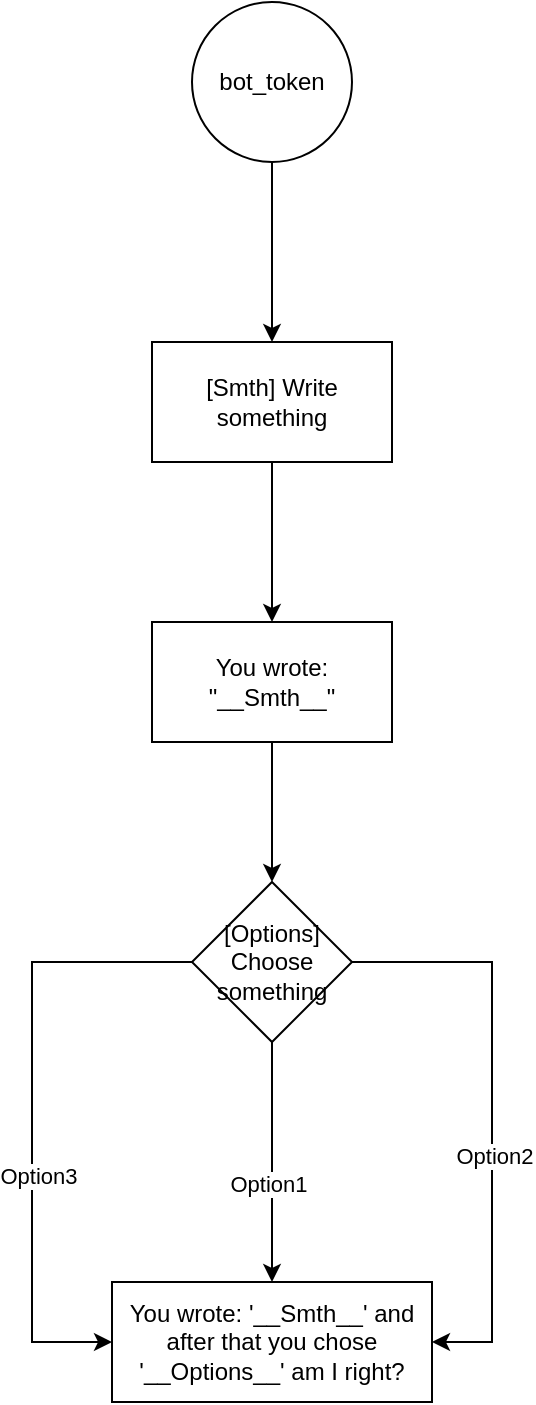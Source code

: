 <mxfile version="14.1.8" type="device"><diagram id="k8nKcqXf7WACGbEtAxAy" name="Страница 1"><mxGraphModel dx="1086" dy="806" grid="1" gridSize="10" guides="1" tooltips="1" connect="1" arrows="1" fold="1" page="1" pageScale="1" pageWidth="827" pageHeight="1169" math="0" shadow="0"><root><mxCell id="0"/><mxCell id="1" parent="0"/><mxCell id="FpfSYTqX-D6XYec_GOYR-3" value="" style="edgeStyle=orthogonalEdgeStyle;rounded=0;orthogonalLoop=1;jettySize=auto;html=1;" parent="1" source="FpfSYTqX-D6XYec_GOYR-1" target="FpfSYTqX-D6XYec_GOYR-2" edge="1"><mxGeometry relative="1" as="geometry"/></mxCell><mxCell id="FpfSYTqX-D6XYec_GOYR-1" value="bot_token" style="ellipse;whiteSpace=wrap;html=1;aspect=fixed;" parent="1" vertex="1"><mxGeometry x="350" y="20" width="80" height="80" as="geometry"/></mxCell><mxCell id="FpfSYTqX-D6XYec_GOYR-5" value="" style="edgeStyle=orthogonalEdgeStyle;rounded=0;orthogonalLoop=1;jettySize=auto;html=1;" parent="1" source="FpfSYTqX-D6XYec_GOYR-2" target="FpfSYTqX-D6XYec_GOYR-4" edge="1"><mxGeometry relative="1" as="geometry"/></mxCell><mxCell id="FpfSYTqX-D6XYec_GOYR-2" value="[Smth] Write something" style="whiteSpace=wrap;html=1;" parent="1" vertex="1"><mxGeometry x="330" y="190" width="120" height="60" as="geometry"/></mxCell><mxCell id="FpfSYTqX-D6XYec_GOYR-7" value="" style="edgeStyle=orthogonalEdgeStyle;rounded=0;orthogonalLoop=1;jettySize=auto;html=1;" parent="1" source="FpfSYTqX-D6XYec_GOYR-4" target="FpfSYTqX-D6XYec_GOYR-6" edge="1"><mxGeometry relative="1" as="geometry"/></mxCell><mxCell id="FpfSYTqX-D6XYec_GOYR-4" value="You wrote: &quot;__Smth__&quot;" style="whiteSpace=wrap;html=1;" parent="1" vertex="1"><mxGeometry x="330" y="330" width="120" height="60" as="geometry"/></mxCell><mxCell id="FpfSYTqX-D6XYec_GOYR-9" value="" style="edgeStyle=orthogonalEdgeStyle;rounded=0;orthogonalLoop=1;jettySize=auto;html=1;" parent="1" source="FpfSYTqX-D6XYec_GOYR-6" target="FpfSYTqX-D6XYec_GOYR-8" edge="1"><mxGeometry relative="1" as="geometry"/></mxCell><mxCell id="FpfSYTqX-D6XYec_GOYR-10" value="Option1" style="edgeLabel;html=1;align=center;verticalAlign=middle;resizable=0;points=[];" parent="FpfSYTqX-D6XYec_GOYR-9" vertex="1" connectable="0"><mxGeometry x="0.183" y="-2" relative="1" as="geometry"><mxPoint as="offset"/></mxGeometry></mxCell><mxCell id="FpfSYTqX-D6XYec_GOYR-11" style="edgeStyle=orthogonalEdgeStyle;rounded=0;orthogonalLoop=1;jettySize=auto;html=1;exitX=1;exitY=0.5;exitDx=0;exitDy=0;entryX=1;entryY=0.5;entryDx=0;entryDy=0;" parent="1" source="FpfSYTqX-D6XYec_GOYR-6" target="FpfSYTqX-D6XYec_GOYR-8" edge="1"><mxGeometry relative="1" as="geometry"><Array as="points"><mxPoint x="500" y="500"/><mxPoint x="500" y="690"/></Array></mxGeometry></mxCell><mxCell id="FpfSYTqX-D6XYec_GOYR-13" value="Option2" style="edgeLabel;html=1;align=center;verticalAlign=middle;resizable=0;points=[];" parent="FpfSYTqX-D6XYec_GOYR-11" vertex="1" connectable="0"><mxGeometry x="0.148" y="1" relative="1" as="geometry"><mxPoint as="offset"/></mxGeometry></mxCell><mxCell id="FpfSYTqX-D6XYec_GOYR-12" style="edgeStyle=orthogonalEdgeStyle;rounded=0;orthogonalLoop=1;jettySize=auto;html=1;exitX=0;exitY=0.5;exitDx=0;exitDy=0;entryX=0;entryY=0.5;entryDx=0;entryDy=0;" parent="1" source="FpfSYTqX-D6XYec_GOYR-6" target="FpfSYTqX-D6XYec_GOYR-8" edge="1"><mxGeometry relative="1" as="geometry"><Array as="points"><mxPoint x="270" y="500"/><mxPoint x="270" y="690"/></Array></mxGeometry></mxCell><mxCell id="FpfSYTqX-D6XYec_GOYR-14" value="Option3" style="edgeLabel;html=1;align=center;verticalAlign=middle;resizable=0;points=[];" parent="FpfSYTqX-D6XYec_GOYR-12" vertex="1" connectable="0"><mxGeometry x="0.206" y="3" relative="1" as="geometry"><mxPoint as="offset"/></mxGeometry></mxCell><mxCell id="FpfSYTqX-D6XYec_GOYR-6" value="[Options] Choose something" style="rhombus;whiteSpace=wrap;html=1;" parent="1" vertex="1"><mxGeometry x="350" y="460" width="80" height="80" as="geometry"/></mxCell><mxCell id="FpfSYTqX-D6XYec_GOYR-8" value="You wrote: '__Smth__' and after that you chose '__Options__' am I right?" style="whiteSpace=wrap;html=1;" parent="1" vertex="1"><mxGeometry x="310" y="660" width="160" height="60" as="geometry"/></mxCell></root></mxGraphModel></diagram></mxfile>